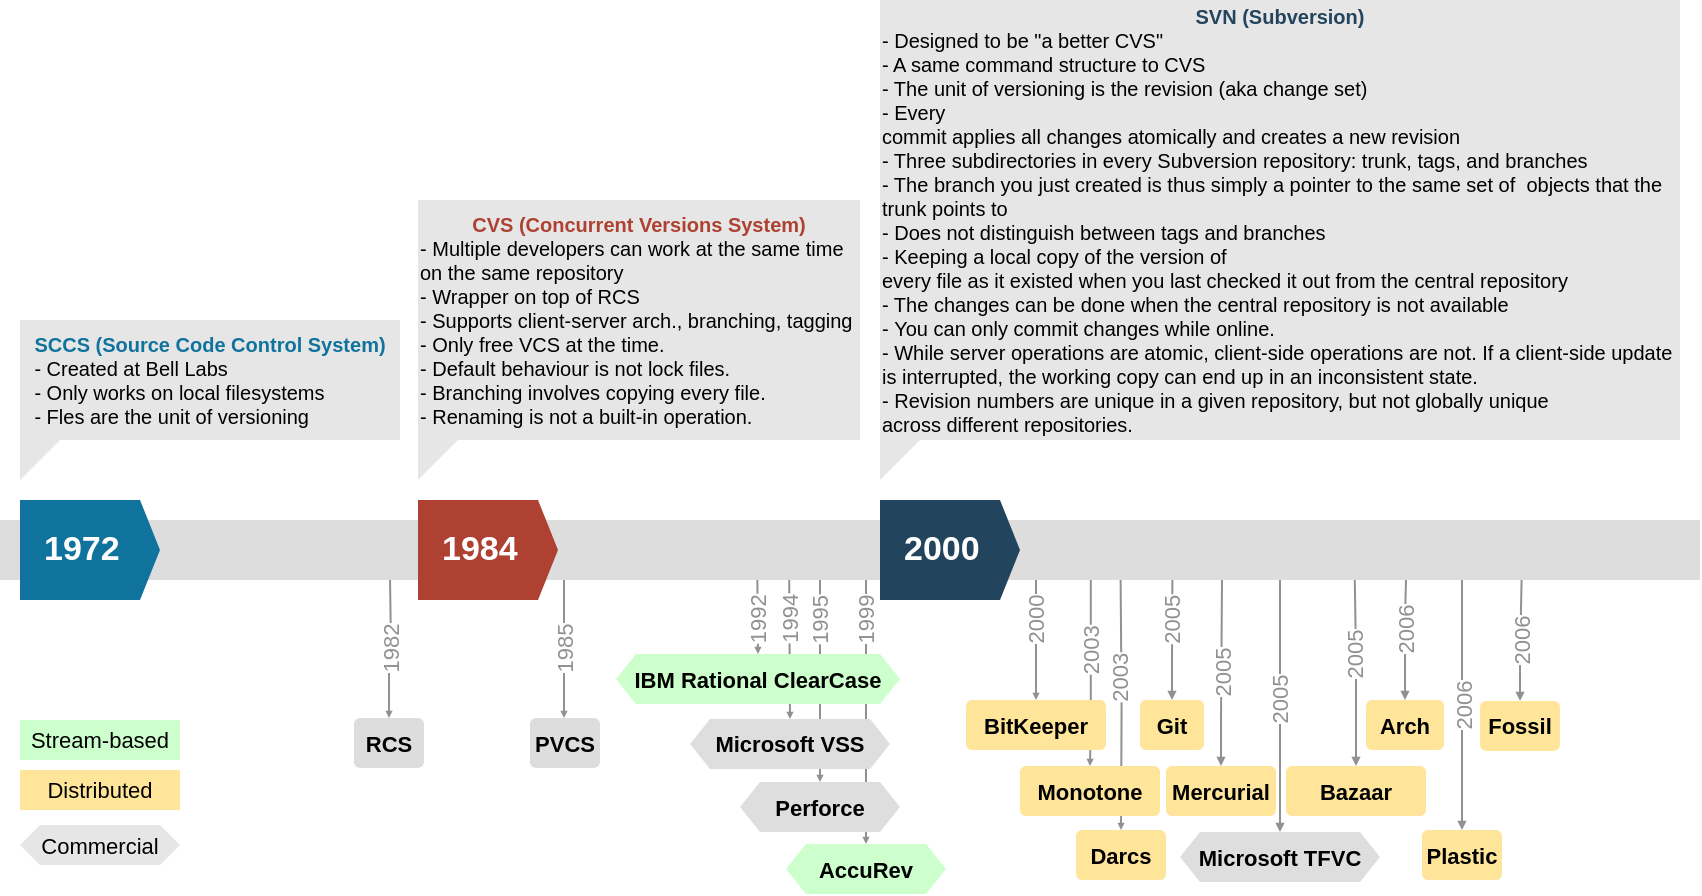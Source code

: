 <mxfile version="16.5.1" type="device"><diagram id="IjE8HqAcL6E13feZMnLu" name="Page-2"><mxGraphModel dx="723" dy="442" grid="1" gridSize="10" guides="1" tooltips="1" connect="1" arrows="1" fold="1" page="1" pageScale="1" pageWidth="850" pageHeight="1100" math="0" shadow="0"><root><mxCell id="DAi1e-nHNm8KY0hQM4rs-0"/><mxCell id="DAi1e-nHNm8KY0hQM4rs-1" parent="DAi1e-nHNm8KY0hQM4rs-0"/><mxCell id="BOz5djBrKSokpnLPenV2-13" value="&lt;font color=&quot;#919191&quot;&gt;1985&lt;/font&gt;" style="edgeStyle=orthogonalEdgeStyle;rounded=0;orthogonalLoop=1;jettySize=auto;html=1;fontColor=#000000;endArrow=none;endFill=0;startArrow=block;startFill=1;endSize=2;startSize=1;horizontal=0;strokeColor=#919191;" parent="DAi1e-nHNm8KY0hQM4rs-1" source="BOz5djBrKSokpnLPenV2-11" edge="1"><mxGeometry relative="1" as="geometry"><mxPoint x="282" y="290" as="targetPoint"/></mxGeometry></mxCell><mxCell id="BOz5djBrKSokpnLPenV2-11" value="&lt;font style=&quot;font-size: 11px;&quot;&gt;&lt;font style=&quot;font-size: 11px;&quot;&gt;&lt;b style=&quot;font-size: 11px;&quot;&gt;PVCS&lt;/b&gt;&lt;/font&gt;&lt;br style=&quot;font-size: 11px;&quot;&gt;&lt;/font&gt;" style="rounded=1;strokeColor=none;fillColor=#DDDDDD;align=center;arcSize=12;verticalAlign=top;whiteSpace=wrap;html=1;fontSize=11;fontColor=#000000;" parent="DAi1e-nHNm8KY0hQM4rs-1" vertex="1"><mxGeometry x="265" y="359" width="35" height="25" as="geometry"/></mxCell><mxCell id="BOz5djBrKSokpnLPenV2-20" value="1995" style="edgeStyle=orthogonalEdgeStyle;rounded=0;orthogonalLoop=1;jettySize=auto;html=1;fontColor=#919191;endArrow=none;endFill=0;exitX=0.5;exitY=0;exitDx=0;exitDy=0;startArrow=block;startFill=1;startSize=1;horizontal=0;strokeColor=#919191;" parent="DAi1e-nHNm8KY0hQM4rs-1" source="BOz5djBrKSokpnLPenV2-19" edge="1"><mxGeometry x="0.604" relative="1" as="geometry"><mxPoint x="409" y="440" as="sourcePoint"/><mxPoint x="410" y="290" as="targetPoint"/><mxPoint as="offset"/></mxGeometry></mxCell><mxCell id="BOz5djBrKSokpnLPenV2-21" value="2000" style="edgeStyle=orthogonalEdgeStyle;rounded=0;orthogonalLoop=1;jettySize=auto;html=1;fontColor=#919191;endArrow=block;endFill=1;entryX=0.5;entryY=0;entryDx=0;entryDy=0;endSize=1;horizontal=0;strokeColor=#919191;" parent="DAi1e-nHNm8KY0hQM4rs-1" target="BOz5djBrKSokpnLPenV2-25" edge="1"><mxGeometry x="-0.311" relative="1" as="geometry"><mxPoint x="518" y="289" as="sourcePoint"/><mxPoint x="539" y="259.96" as="targetPoint"/><Array as="points"><mxPoint x="518" y="290"/><mxPoint x="518" y="290"/></Array><mxPoint as="offset"/></mxGeometry></mxCell><mxCell id="BOz5djBrKSokpnLPenV2-28" value="1999" style="edgeStyle=orthogonalEdgeStyle;rounded=0;orthogonalLoop=1;jettySize=auto;html=1;fontColor=#919191;endArrow=block;endFill=1;entryX=0.5;entryY=0;entryDx=0;entryDy=0;endSize=1;horizontal=0;startArrow=none;strokeColor=#919191;" parent="DAi1e-nHNm8KY0hQM4rs-1" target="BOz5djBrKSokpnLPenV2-23" edge="1"><mxGeometry x="-0.697" relative="1" as="geometry"><mxPoint x="433" y="290" as="sourcePoint"/><mxPoint x="541" y="249" as="targetPoint"/><Array as="points"><mxPoint x="433" y="290"/></Array><mxPoint as="offset"/></mxGeometry></mxCell><mxCell id="BOz5djBrKSokpnLPenV2-29" value="2005" style="edgeStyle=orthogonalEdgeStyle;rounded=0;orthogonalLoop=1;jettySize=auto;html=1;fontColor=#919191;endArrow=none;endFill=0;exitX=0.5;exitY=0;exitDx=0;exitDy=0;startArrow=block;startFill=1;endSize=2;startSize=2;horizontal=0;strokeColor=#919191;" parent="DAi1e-nHNm8KY0hQM4rs-1" source="BOz5djBrKSokpnLPenV2-33" edge="1"><mxGeometry relative="1" as="geometry"><mxPoint x="720" y="400.06" as="sourcePoint"/><mxPoint x="640" y="284" as="targetPoint"/><Array as="points"><mxPoint x="640" y="290"/><mxPoint x="640" y="290"/></Array></mxGeometry></mxCell><mxCell id="BOz5djBrKSokpnLPenV2-30" value="2005" style="edgeStyle=orthogonalEdgeStyle;rounded=0;orthogonalLoop=1;jettySize=auto;html=1;fontColor=#919191;endArrow=none;endFill=0;exitX=0.5;exitY=0;exitDx=0;exitDy=0;startArrow=block;startFill=1;endSize=2;startSize=2;horizontal=0;strokeColor=#919191;" parent="DAi1e-nHNm8KY0hQM4rs-1" source="BOz5djBrKSokpnLPenV2-34" edge="1" target="BOz5djBrKSokpnLPenV2-0"><mxGeometry relative="1" as="geometry"><mxPoint x="621" y="427" as="sourcePoint"/><mxPoint x="611" y="291" as="targetPoint"/><Array as="points"><mxPoint x="610" y="360"/><mxPoint x="611" y="360"/></Array></mxGeometry></mxCell><mxCell id="BOz5djBrKSokpnLPenV2-40" value="2003" style="edgeStyle=orthogonalEdgeStyle;rounded=0;orthogonalLoop=1;jettySize=auto;html=1;fontColor=#919191;endArrow=block;endFill=1;exitX=0.596;exitY=1.032;exitDx=0;exitDy=0;entryX=0.5;entryY=0;entryDx=0;entryDy=0;endSize=1;horizontal=0;exitPerimeter=0;strokeColor=#919191;" parent="DAi1e-nHNm8KY0hQM4rs-1" target="BOz5djBrKSokpnLPenV2-39" edge="1"><mxGeometry x="-0.217" relative="1" as="geometry"><mxPoint x="545.4" y="287.96" as="sourcePoint"/><mxPoint x="568" y="208.96" as="targetPoint"/><Array as="points"><mxPoint x="545" y="357"/><mxPoint x="545" y="357"/></Array><mxPoint as="offset"/></mxGeometry></mxCell><mxCell id="BOz5djBrKSokpnLPenV2-41" value="2003" style="edgeStyle=orthogonalEdgeStyle;rounded=0;orthogonalLoop=1;jettySize=auto;html=1;fontColor=#919191;endArrow=block;endFill=1;exitX=0.617;exitY=1.032;exitDx=0;exitDy=0;exitPerimeter=0;endSize=1;horizontal=0;entryX=0.5;entryY=0;entryDx=0;entryDy=0;strokeColor=#919191;" parent="DAi1e-nHNm8KY0hQM4rs-1" target="BOz5djBrKSokpnLPenV2-36" edge="1"><mxGeometry x="-0.198" relative="1" as="geometry"><mxPoint x="560.3" y="288.96" as="sourcePoint"/><mxPoint x="570" y="418" as="targetPoint"/><Array as="points"/><mxPoint as="offset"/></mxGeometry></mxCell><mxCell id="BOz5djBrKSokpnLPenV2-39" value="&lt;font style=&quot;font-size: 11px;&quot;&gt;&lt;font style=&quot;font-size: 11px;&quot;&gt;&lt;b style=&quot;font-size: 11px;&quot;&gt;Monotone&lt;/b&gt;&lt;/font&gt;&lt;br style=&quot;font-size: 11px;&quot;&gt;&lt;/font&gt;" style="rounded=1;strokeColor=none;fillColor=#FFE599;align=center;arcSize=12;verticalAlign=top;whiteSpace=wrap;html=1;fontSize=11;fontColor=#000000;" parent="DAi1e-nHNm8KY0hQM4rs-1" vertex="1"><mxGeometry x="510" y="383" width="70" height="25" as="geometry"/></mxCell><mxCell id="BOz5djBrKSokpnLPenV2-25" value="&lt;font style=&quot;font-size: 11px;&quot;&gt;&lt;font style=&quot;font-size: 11px;&quot;&gt;&lt;b style=&quot;font-size: 11px;&quot;&gt;BitKeeper&lt;/b&gt;&lt;/font&gt;&lt;br style=&quot;font-size: 11px;&quot;&gt;&lt;/font&gt;" style="rounded=1;strokeColor=none;fillColor=#FFE599;align=center;arcSize=12;verticalAlign=top;whiteSpace=wrap;html=1;fontSize=11;fontColor=#000000;gradientColor=none;" parent="DAi1e-nHNm8KY0hQM4rs-1" vertex="1"><mxGeometry x="483" y="350" width="70" height="25" as="geometry"/></mxCell><mxCell id="BOz5djBrKSokpnLPenV2-23" value="&lt;b style=&quot;color: rgb(0, 0, 0); font-family: helvetica; font-size: 11px; font-style: normal; letter-spacing: normal; text-align: center; text-indent: 0px; text-transform: none; word-spacing: 0px;&quot;&gt;AccuRev&lt;/b&gt;" style="shape=hexagon;perimeter=hexagonPerimeter2;whiteSpace=wrap;html=1;fixedSize=1;strokeColor=none;fillColor=#CCFFCC;size=10;fontSize=11;" parent="DAi1e-nHNm8KY0hQM4rs-1" vertex="1"><mxGeometry x="393" y="422" width="80" height="25" as="geometry"/></mxCell><mxCell id="BOz5djBrKSokpnLPenV2-42" value="2006" style="edgeStyle=orthogonalEdgeStyle;rounded=0;orthogonalLoop=1;jettySize=auto;html=1;fontColor=#919191;endArrow=none;endFill=0;exitX=0.5;exitY=0;exitDx=0;exitDy=0;entryX=0.8;entryY=1.053;entryDx=0;entryDy=0;entryPerimeter=0;startArrow=block;startFill=1;endSize=2;startSize=2;horizontal=0;strokeColor=#919191;" parent="DAi1e-nHNm8KY0hQM4rs-1" source="BOz5djBrKSokpnLPenV2-37" edge="1"><mxGeometry relative="1" as="geometry"><mxPoint x="760" y="436.06" as="sourcePoint"/><mxPoint x="731" y="289.59" as="targetPoint"/><Array as="points"/></mxGeometry></mxCell><mxCell id="BOz5djBrKSokpnLPenV2-43" value="2006" style="edgeStyle=orthogonalEdgeStyle;rounded=0;orthogonalLoop=1;jettySize=auto;html=1;fontColor=#919191;endArrow=none;endFill=0;exitX=0.5;exitY=0;exitDx=0;exitDy=0;entryX=0.862;entryY=1.052;entryDx=0;entryDy=0;entryPerimeter=0;startArrow=block;startFill=1;endSize=2;startSize=2;horizontal=0;strokeColor=#919191;" parent="DAi1e-nHNm8KY0hQM4rs-1" source="BOz5djBrKSokpnLPenV2-38" edge="1"><mxGeometry relative="1" as="geometry"><mxPoint x="743" y="466.5" as="sourcePoint"/><mxPoint x="760.8" y="290.0" as="targetPoint"/><Array as="points"><mxPoint x="760" y="328.44"/><mxPoint x="761" y="328.44"/></Array></mxGeometry></mxCell><mxCell id="BOz5djBrKSokpnLPenV2-35" value="&lt;font style=&quot;font-size: 11px;&quot;&gt;&lt;font style=&quot;font-size: 11px;&quot;&gt;&lt;b style=&quot;font-size: 11px;&quot;&gt;Bazaar&lt;/b&gt;&lt;/font&gt;&lt;br style=&quot;font-size: 11px;&quot;&gt;&lt;/font&gt;" style="rounded=1;strokeColor=none;fillColor=#FFE599;align=center;arcSize=12;verticalAlign=top;whiteSpace=wrap;html=1;fontSize=11;fontColor=#000000;" parent="DAi1e-nHNm8KY0hQM4rs-1" vertex="1"><mxGeometry x="643" y="383" width="70" height="25" as="geometry"/></mxCell><mxCell id="BOz5djBrKSokpnLPenV2-37" value="&lt;font style=&quot;font-size: 11px;&quot;&gt;&lt;font style=&quot;font-size: 11px;&quot;&gt;&lt;b style=&quot;font-size: 11px;&quot;&gt;Plastic&lt;/b&gt;&lt;/font&gt;&lt;br style=&quot;font-size: 11px;&quot;&gt;&lt;/font&gt;" style="rounded=1;strokeColor=none;fillColor=#FFE599;align=center;arcSize=12;verticalAlign=top;whiteSpace=wrap;html=1;fontSize=11;fontColor=#000000;" parent="DAi1e-nHNm8KY0hQM4rs-1" vertex="1"><mxGeometry x="711" y="415" width="40" height="25" as="geometry"/></mxCell><mxCell id="BOz5djBrKSokpnLPenV2-38" value="&lt;font style=&quot;font-size: 11px;&quot;&gt;&lt;font style=&quot;font-size: 11px;&quot;&gt;&lt;b style=&quot;font-size: 11px;&quot;&gt;Fossil&lt;/b&gt;&lt;/font&gt;&lt;br style=&quot;font-size: 11px;&quot;&gt;&lt;/font&gt;" style="rounded=1;strokeColor=none;fillColor=#FFE599;align=center;arcSize=12;verticalAlign=top;whiteSpace=wrap;html=1;fontSize=11;fontColor=#000000;" parent="DAi1e-nHNm8KY0hQM4rs-1" vertex="1"><mxGeometry x="740" y="350.44" width="40" height="25" as="geometry"/></mxCell><mxCell id="BOz5djBrKSokpnLPenV2-45" value="&lt;font color=&quot;#919191&quot;&gt;1982&lt;/font&gt;" style="edgeStyle=orthogonalEdgeStyle;rounded=0;orthogonalLoop=1;jettySize=auto;html=1;fontColor=#000000;endArrow=none;endFill=0;startArrow=block;startFill=1;endSize=2;startSize=1;horizontal=0;strokeColor=#919191;exitX=0.5;exitY=0;exitDx=0;exitDy=0;" parent="DAi1e-nHNm8KY0hQM4rs-1" edge="1" source="BOz5djBrKSokpnLPenV2-46"><mxGeometry relative="1" as="geometry"><mxPoint x="195" y="288.25" as="targetPoint"/><mxPoint x="195" y="359" as="sourcePoint"/></mxGeometry></mxCell><mxCell id="BOz5djBrKSokpnLPenV2-46" value="&lt;font style=&quot;font-size: 11px;&quot;&gt;&lt;font style=&quot;font-size: 11px;&quot;&gt;&lt;b style=&quot;font-size: 11px;&quot;&gt;RCS&lt;/b&gt;&lt;/font&gt;&lt;br style=&quot;font-size: 11px;&quot;&gt;&lt;/font&gt;" style="rounded=1;strokeColor=none;fillColor=#DDDDDD;align=center;arcSize=12;verticalAlign=top;whiteSpace=wrap;html=1;fontSize=11;fontColor=#000000;" parent="DAi1e-nHNm8KY0hQM4rs-1" vertex="1"><mxGeometry x="177" y="359" width="35" height="25" as="geometry"/></mxCell><mxCell id="BOz5djBrKSokpnLPenV2-47" value="2005" style="edgeStyle=orthogonalEdgeStyle;rounded=0;orthogonalLoop=1;jettySize=auto;html=1;fontColor=#919191;endArrow=none;endFill=0;exitX=0.5;exitY=0;exitDx=0;exitDy=0;startArrow=block;startFill=1;endSize=2;startSize=2;horizontal=0;entryX=0.918;entryY=0.996;entryDx=0;entryDy=0;entryPerimeter=0;strokeColor=#919191;" parent="DAi1e-nHNm8KY0hQM4rs-1" source="BOz5djBrKSokpnLPenV2-35" edge="1"><mxGeometry relative="1" as="geometry"><mxPoint x="679" y="420.56" as="sourcePoint"/><mxPoint x="677.12" y="272.44" as="targetPoint"/><Array as="points"/></mxGeometry></mxCell><mxCell id="BOz5djBrKSokpnLPenV2-48" value="&lt;b style=&quot;color: rgb(0, 0, 0); font-family: helvetica; font-size: 11px; font-style: normal; letter-spacing: normal; text-align: center; text-indent: 0px; text-transform: none; word-spacing: 0px;&quot;&gt;Microsoft VSS&lt;/b&gt;" style="shape=hexagon;perimeter=hexagonPerimeter2;whiteSpace=wrap;html=1;fixedSize=1;strokeColor=none;fillColor=#DEDEDE;size=10;fontSize=11;" parent="DAi1e-nHNm8KY0hQM4rs-1" vertex="1"><mxGeometry x="345" y="359.5" width="100" height="25" as="geometry"/></mxCell><mxCell id="BOz5djBrKSokpnLPenV2-34" value="&lt;font style=&quot;font-size: 11px;&quot;&gt;&lt;font style=&quot;font-size: 11px;&quot;&gt;&lt;b style=&quot;font-size: 11px;&quot;&gt;Mercurial&lt;/b&gt;&lt;/font&gt;&lt;br style=&quot;font-size: 11px;&quot;&gt;&lt;/font&gt;" style="rounded=1;strokeColor=none;fillColor=#FFE599;align=center;arcSize=12;verticalAlign=top;whiteSpace=wrap;html=1;fontSize=11;fontColor=#000000;" parent="DAi1e-nHNm8KY0hQM4rs-1" vertex="1"><mxGeometry x="583" y="383" width="55" height="25" as="geometry"/></mxCell><mxCell id="BOz5djBrKSokpnLPenV2-33" value="&lt;font face=&quot;helvetica&quot;&gt;&lt;b&gt;Microsoft TFVC&lt;/b&gt;&lt;/font&gt;" style="shape=hexagon;perimeter=hexagonPerimeter2;whiteSpace=wrap;html=1;fixedSize=1;strokeColor=none;fillColor=#DEDEDE;size=10;fontSize=11;" parent="DAi1e-nHNm8KY0hQM4rs-1" vertex="1"><mxGeometry x="590" y="416" width="100" height="25" as="geometry"/></mxCell><mxCell id="BOz5djBrKSokpnLPenV2-19" value="&lt;b style=&quot;color: rgb(0, 0, 0); font-family: helvetica; font-size: 11px; font-style: normal; letter-spacing: normal; text-align: center; text-indent: 0px; text-transform: none; word-spacing: 0px;&quot;&gt;Perforce&lt;/b&gt;" style="shape=hexagon;perimeter=hexagonPerimeter2;whiteSpace=wrap;html=1;fixedSize=1;strokeColor=none;fillColor=#DEDEDE;size=10;fontSize=11;" parent="DAi1e-nHNm8KY0hQM4rs-1" vertex="1"><mxGeometry x="370" y="391" width="80" height="25" as="geometry"/></mxCell><mxCell id="BOz5djBrKSokpnLPenV2-50" value="&lt;font style=&quot;font-size: 11px&quot;&gt;&lt;font style=&quot;font-size: 11px&quot;&gt;&lt;b style=&quot;font-size: 11px&quot;&gt;Git&lt;/b&gt;&lt;/font&gt;&lt;br style=&quot;font-size: 11px&quot;&gt;&lt;/font&gt;" style="rounded=1;strokeColor=none;fillColor=#FFE599;align=center;arcSize=12;verticalAlign=top;whiteSpace=wrap;html=1;fontSize=11;fontColor=#000000;" parent="DAi1e-nHNm8KY0hQM4rs-1" vertex="1"><mxGeometry x="570" y="350" width="32" height="25" as="geometry"/></mxCell><mxCell id="BOz5djBrKSokpnLPenV2-51" value="2005" style="edgeStyle=orthogonalEdgeStyle;rounded=0;orthogonalLoop=1;jettySize=auto;html=1;fontColor=#919191;endArrow=none;endFill=0;startArrow=block;startFill=1;endSize=2;startSize=2;horizontal=0;strokeColor=#919191;entryX=0.638;entryY=0.986;entryDx=0;entryDy=0;entryPerimeter=0;exitX=0.5;exitY=0;exitDx=0;exitDy=0;" parent="DAi1e-nHNm8KY0hQM4rs-1" source="BOz5djBrKSokpnLPenV2-50" edge="1"><mxGeometry x="0.261" relative="1" as="geometry"><mxPoint x="680" y="300" as="sourcePoint"/><mxPoint x="586.2" y="286.58" as="targetPoint"/><Array as="points"><mxPoint x="586" y="330"/><mxPoint x="586" y="330"/></Array><mxPoint as="offset"/></mxGeometry></mxCell><mxCell id="TyWLQ99rij-V6UpW-d8_-1" value="&lt;font style=&quot;font-size: 11px&quot;&gt;&lt;font style=&quot;font-size: 11px&quot;&gt;&lt;b style=&quot;font-size: 11px&quot;&gt;Arch&lt;/b&gt;&lt;/font&gt;&lt;br style=&quot;font-size: 11px&quot;&gt;&lt;/font&gt;" style="rounded=1;strokeColor=none;fillColor=#FFE599;align=center;arcSize=12;verticalAlign=top;whiteSpace=wrap;html=1;fontSize=11;fontColor=#000000;" vertex="1" parent="DAi1e-nHNm8KY0hQM4rs-1"><mxGeometry x="683" y="350" width="39" height="25" as="geometry"/></mxCell><mxCell id="TyWLQ99rij-V6UpW-d8_-2" value="2006" style="edgeStyle=orthogonalEdgeStyle;rounded=0;orthogonalLoop=1;jettySize=auto;html=1;fontColor=#919191;endArrow=none;endFill=0;exitX=0.5;exitY=0;exitDx=0;exitDy=0;startArrow=block;startFill=1;endSize=2;startSize=2;horizontal=0;strokeColor=#919191;" edge="1" parent="DAi1e-nHNm8KY0hQM4rs-1" source="TyWLQ99rij-V6UpW-d8_-1"><mxGeometry relative="1" as="geometry"><mxPoint x="678.68" y="450.205" as="sourcePoint"/><mxPoint x="703" y="282" as="targetPoint"/><Array as="points"><mxPoint x="703" y="309"/><mxPoint x="703" y="309"/><mxPoint x="703" y="290"/></Array></mxGeometry></mxCell><mxCell id="TyWLQ99rij-V6UpW-d8_-13" value="&lt;font style=&quot;font-size: 11px&quot;&gt;1994&lt;/font&gt;" style="endArrow=block;html=1;rounded=0;fontSize=10;fontColor=#919191;strokeColor=#919191;exitX=0.424;exitY=1.015;exitDx=0;exitDy=0;exitPerimeter=0;entryX=0.5;entryY=0;entryDx=0;entryDy=0;horizontal=0;endFill=1;startSize=3;endSize=1;" edge="1" parent="DAi1e-nHNm8KY0hQM4rs-1" target="BOz5djBrKSokpnLPenV2-48"><mxGeometry x="-0.393" width="50" height="50" relative="1" as="geometry"><mxPoint x="394.6" y="288.45" as="sourcePoint"/><mxPoint x="443" y="318" as="targetPoint"/><mxPoint as="offset"/></mxGeometry></mxCell><mxCell id="BOz5djBrKSokpnLPenV2-14" value="1992" style="edgeStyle=orthogonalEdgeStyle;rounded=0;orthogonalLoop=1;jettySize=auto;html=1;fontColor=#919191;endArrow=none;endFill=0;entryX=0.577;entryY=1.022;entryDx=0;entryDy=0;entryPerimeter=0;exitX=0.5;exitY=0;exitDx=0;exitDy=0;startArrow=block;startFill=1;startSize=1;horizontal=0;strokeColor=#919191;" parent="DAi1e-nHNm8KY0hQM4rs-1" source="BOz5djBrKSokpnLPenV2-17" edge="1"><mxGeometry x="-0.089" relative="1" as="geometry"><mxPoint x="379" y="399" as="sourcePoint"/><mxPoint x="378.68" y="289.66" as="targetPoint"/><mxPoint as="offset"/></mxGeometry></mxCell><mxCell id="BOz5djBrKSokpnLPenV2-17" value="&lt;b style=&quot;color: rgb(0, 0, 0); font-family: helvetica; font-size: 11px; font-style: normal; letter-spacing: normal; text-align: center; text-indent: 0px; text-transform: none; word-spacing: 0px;&quot;&gt;IBM Rational ClearCase&lt;/b&gt;" style="shape=hexagon;perimeter=hexagonPerimeter2;whiteSpace=wrap;html=1;fixedSize=1;strokeColor=none;fillColor=#CCFFCC;size=10;fontSize=11;gradientColor=none;" parent="DAi1e-nHNm8KY0hQM4rs-1" vertex="1"><mxGeometry x="308" y="327" width="142" height="25" as="geometry"/></mxCell><mxCell id="BOz5djBrKSokpnLPenV2-36" value="&lt;font style=&quot;font-size: 11px;&quot;&gt;&lt;font style=&quot;font-size: 11px;&quot;&gt;&lt;b style=&quot;font-size: 11px;&quot;&gt;Darcs&lt;/b&gt;&lt;/font&gt;&lt;br style=&quot;font-size: 11px;&quot;&gt;&lt;/font&gt;" style="rounded=1;strokeColor=none;fillColor=#FFE599;align=center;arcSize=12;verticalAlign=top;whiteSpace=wrap;html=1;fontSize=11;fontColor=#000000;" parent="DAi1e-nHNm8KY0hQM4rs-1" vertex="1"><mxGeometry x="538" y="415" width="45" height="25" as="geometry"/></mxCell><mxCell id="TyWLQ99rij-V6UpW-d8_-19" value="Stream-based" style="rounded=0;whiteSpace=wrap;html=1;fontSize=11;fontColor=#000000;fillColor=#CCFFCC;gradientColor=none;strokeColor=none;" vertex="1" parent="DAi1e-nHNm8KY0hQM4rs-1"><mxGeometry x="10" y="360" width="80" height="20" as="geometry"/></mxCell><mxCell id="TyWLQ99rij-V6UpW-d8_-20" value="Distributed" style="rounded=0;whiteSpace=wrap;html=1;fontSize=11;fontColor=#000000;fillColor=#FFE599;gradientColor=none;strokeColor=none;" vertex="1" parent="DAi1e-nHNm8KY0hQM4rs-1"><mxGeometry x="10" y="385" width="80" height="20" as="geometry"/></mxCell><mxCell id="TyWLQ99rij-V6UpW-d8_-22" value="Commercial" style="shape=hexagon;perimeter=hexagonPerimeter2;whiteSpace=wrap;html=1;fixedSize=1;fontSize=11;fontColor=#000000;fillColor=#E6E6E6;gradientColor=none;size=10;strokeColor=none;" vertex="1" parent="DAi1e-nHNm8KY0hQM4rs-1"><mxGeometry x="10" y="412.5" width="80" height="20" as="geometry"/></mxCell><mxCell id="TyWLQ99rij-V6UpW-d8_-23" value="&lt;font color=&quot;#10739E&quot; style=&quot;font-size: 10px&quot;&gt;&lt;b&gt;SCCS (Source Code Control System)&lt;/b&gt;&lt;/font&gt;&lt;br style=&quot;font-size: 10px&quot;&gt;&lt;div style=&quot;font-size: 10px ; text-align: left&quot;&gt;- Created at Bell Labs&lt;/div&gt;&lt;span style=&quot;font-size: 10px&quot;&gt;&lt;div style=&quot;text-align: left&quot;&gt;- Only works on local filesystems&lt;/div&gt;&lt;/span&gt;&lt;div style=&quot;font-size: 10px ; text-align: left&quot;&gt;- Fles are the unit of versioning&lt;/div&gt;" style="shape=callout;whiteSpace=wrap;html=1;perimeter=calloutPerimeter;fontSize=11;fontColor=#000000;fillColor=#E6E6E6;gradientColor=none;size=20;position=0;position2=0;strokeColor=none;" vertex="1" parent="DAi1e-nHNm8KY0hQM4rs-1"><mxGeometry x="10" y="160" width="190" height="80" as="geometry"/></mxCell><mxCell id="TyWLQ99rij-V6UpW-d8_-24" value="&lt;font color=&quot;#AE4132&quot; style=&quot;font-size: 10px&quot;&gt;&lt;b&gt;CVS (Concurrent Versions System)&lt;/b&gt;&lt;/font&gt;&lt;font style=&quot;font-size: 10px&quot;&gt;&lt;br&gt;&lt;div style=&quot;text-align: left&quot;&gt;- Multiple developers can work at the same time on the same repository&lt;/div&gt;&lt;/font&gt;&lt;span style=&quot;font-size: 10px&quot;&gt;&lt;div style=&quot;text-align: left&quot;&gt;- Wrapper on top of RCS&lt;/div&gt;&lt;/span&gt;&lt;span style=&quot;font-size: 10px&quot;&gt;&lt;div style=&quot;text-align: left&quot;&gt;- Supports client-server arch., branching, tagging&lt;/div&gt;&lt;/span&gt;&lt;font style=&quot;font-size: 10px&quot;&gt;&lt;div style=&quot;text-align: left&quot;&gt;- Only free VCS at the time.&lt;/div&gt;&lt;div style=&quot;text-align: left&quot;&gt;- Default behaviour is not lock files.&lt;/div&gt;&lt;div style=&quot;text-align: left&quot;&gt;- Branching involves copying every file.&lt;/div&gt;&lt;div style=&quot;text-align: left&quot;&gt;- Renaming is not a built-in operation.&lt;/div&gt;&lt;/font&gt;" style="shape=callout;whiteSpace=wrap;html=1;perimeter=calloutPerimeter;fontSize=11;fontColor=#000000;fillColor=#E6E6E6;gradientColor=none;size=20;position=0;position2=0;strokeColor=none;" vertex="1" parent="DAi1e-nHNm8KY0hQM4rs-1"><mxGeometry x="209" y="100" width="221" height="140" as="geometry"/></mxCell><mxCell id="TyWLQ99rij-V6UpW-d8_-25" value="&lt;font style=&quot;font-size: 10px&quot;&gt;&lt;font color=&quot;#23445D&quot;&gt;&lt;b&gt;SVN (Subversion)&lt;/b&gt;&lt;/font&gt;&lt;br&gt;&lt;div style=&quot;text-align: left&quot;&gt;- Designed to be &quot;a better CVS&quot;&lt;/div&gt;&lt;div style=&quot;text-align: left&quot;&gt;- A same command structure to CVS&lt;/div&gt;&lt;div style=&quot;text-align: left&quot;&gt;- The unit&amp;nbsp;of versioning is the revision (aka change set)&lt;/div&gt;&lt;div style=&quot;text-align: left&quot;&gt;- Every&lt;/div&gt;&lt;div style=&quot;text-align: left&quot;&gt;commit applies all changes atomically and creates a new revision&lt;/div&gt;&lt;div style=&quot;text-align: left&quot;&gt;- Three subdirectories in every&amp;nbsp;Subversion repository: trunk, tags, and branches&lt;/div&gt;&lt;div&gt;&lt;div style=&quot;text-align: left&quot;&gt;- The branch you just created is thus simply a pointer to the same set of&amp;nbsp; objects&amp;nbsp;that the trunk points to&lt;/div&gt;&lt;/div&gt;&lt;/font&gt;&lt;div style=&quot;font-size: 10px ; text-align: left&quot;&gt;- Does not distinguish between tags and branches&lt;/div&gt;&lt;div style=&quot;font-size: 10px ; text-align: left&quot;&gt;- Keeping a local copy of the version of&lt;/div&gt;&lt;div style=&quot;font-size: 10px ; text-align: left&quot;&gt;every ﬁle as it existed when you last checked it out from the central repository&lt;/div&gt;&lt;div style=&quot;font-size: 10px ; text-align: left&quot;&gt;- The changes can be done when the central repository is not available&lt;/div&gt;&lt;div style=&quot;font-size: 10px ; text-align: left&quot;&gt;-&amp;nbsp;You can only commit changes while online.&lt;/div&gt;&lt;div style=&quot;font-size: 10px&quot;&gt;&lt;div style=&quot;text-align: left&quot;&gt;- While server operations are atomic, client-side operations are not. If a client-side update is interrupted, the working copy can end up in an inconsistent&amp;nbsp;state.&lt;/div&gt;&lt;/div&gt;&lt;div style=&quot;font-size: 10px ; text-align: left&quot;&gt;-&amp;nbsp;Revision numbers are unique in a given repository, but not globally unique&lt;/div&gt;&lt;div style=&quot;font-size: 10px ; text-align: left&quot;&gt;across different repositories.&lt;/div&gt;" style="shape=callout;whiteSpace=wrap;html=1;perimeter=calloutPerimeter;fontSize=11;fontColor=#000000;fillColor=#E6E6E6;gradientColor=none;size=20;position=0;position2=0;strokeColor=none;" vertex="1" parent="DAi1e-nHNm8KY0hQM4rs-1"><mxGeometry x="440" width="400" height="240" as="geometry"/></mxCell><mxCell id="BOz5djBrKSokpnLPenV2-0" value="" style="fillColor=#dddddd;rounded=0;strokeColor=none;" parent="DAi1e-nHNm8KY0hQM4rs-1" vertex="1"><mxGeometry y="260" width="850" height="30" as="geometry"/></mxCell><mxCell id="BOz5djBrKSokpnLPenV2-1" value="1972" style="shape=mxgraph.infographic.ribbonSimple;notch1=0;notch2=10;notch=0;html=1;fillColor=#10739E;strokeColor=none;shadow=0;fontSize=17;fontColor=#FFFFFF;align=left;spacingLeft=10;fontStyle=1;" parent="DAi1e-nHNm8KY0hQM4rs-1" vertex="1"><mxGeometry x="10" y="250" width="70" height="50" as="geometry"/></mxCell><mxCell id="BOz5djBrKSokpnLPenV2-3" value="1984" style="shape=mxgraph.infographic.ribbonSimple;notch1=0;notch2=10;notch=0;html=1;fillColor=#AE4132;strokeColor=none;shadow=0;fontSize=17;fontColor=#FFFFFF;align=left;spacingLeft=10;fontStyle=1;" parent="DAi1e-nHNm8KY0hQM4rs-1" vertex="1"><mxGeometry x="209" y="250" width="70" height="50" as="geometry"/></mxCell><mxCell id="BOz5djBrKSokpnLPenV2-4" value="2000" style="shape=mxgraph.infographic.ribbonSimple;notch1=0;notch2=10;notch=0;html=1;fillColor=#23445D;strokeColor=none;shadow=0;fontSize=17;fontColor=#FFFFFF;align=left;spacingLeft=10;fontStyle=1;" parent="DAi1e-nHNm8KY0hQM4rs-1" vertex="1"><mxGeometry x="440" y="250" width="70" height="50" as="geometry"/></mxCell></root></mxGraphModel></diagram></mxfile>